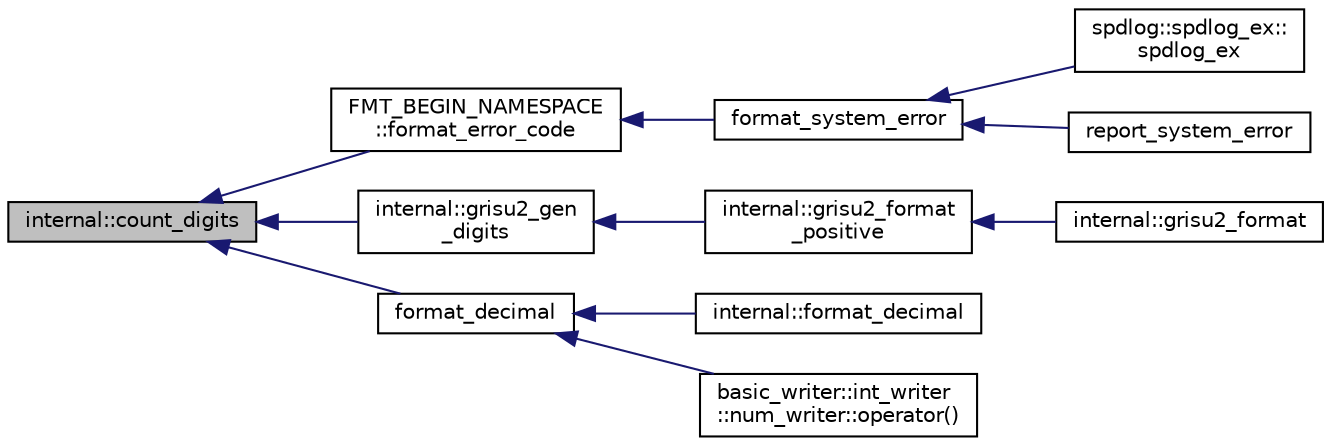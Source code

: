 digraph "internal::count_digits"
{
  edge [fontname="Helvetica",fontsize="10",labelfontname="Helvetica",labelfontsize="10"];
  node [fontname="Helvetica",fontsize="10",shape=record];
  rankdir="LR";
  Node1 [label="internal::count_digits",height=0.2,width=0.4,color="black", fillcolor="grey75", style="filled" fontcolor="black"];
  Node1 -> Node2 [dir="back",color="midnightblue",fontsize="10",style="solid",fontname="Helvetica"];
  Node2 [label="FMT_BEGIN_NAMESPACE\l::format_error_code",height=0.2,width=0.4,color="black", fillcolor="white", style="filled",URL="$namespace_f_m_t___b_e_g_i_n___n_a_m_e_s_p_a_c_e.html#ad71fe6b856abb34c3351b17daaaae709"];
  Node2 -> Node3 [dir="back",color="midnightblue",fontsize="10",style="solid",fontname="Helvetica"];
  Node3 [label="format_system_error",height=0.2,width=0.4,color="black", fillcolor="white", style="filled",URL="$format_8h.html#ac99badb700e346dd1c86629e4e3b900d"];
  Node3 -> Node4 [dir="back",color="midnightblue",fontsize="10",style="solid",fontname="Helvetica"];
  Node4 [label="spdlog::spdlog_ex::\lspdlog_ex",height=0.2,width=0.4,color="black", fillcolor="white", style="filled",URL="$classspdlog_1_1spdlog__ex.html#a0758933dd1e6c4c8e76bb8e7134f7d9b"];
  Node3 -> Node5 [dir="back",color="midnightblue",fontsize="10",style="solid",fontname="Helvetica"];
  Node5 [label="report_system_error",height=0.2,width=0.4,color="black", fillcolor="white", style="filled",URL="$format_8h.html#aa87a526a913eeaf54e8d7b16020c8174"];
  Node1 -> Node6 [dir="back",color="midnightblue",fontsize="10",style="solid",fontname="Helvetica"];
  Node6 [label="internal::grisu2_gen\l_digits",height=0.2,width=0.4,color="black", fillcolor="white", style="filled",URL="$namespaceinternal.html#a8ac72411270bd3159b8ba82cda435a52"];
  Node6 -> Node7 [dir="back",color="midnightblue",fontsize="10",style="solid",fontname="Helvetica"];
  Node7 [label="internal::grisu2_format\l_positive",height=0.2,width=0.4,color="black", fillcolor="white", style="filled",URL="$namespaceinternal.html#a9d00cd50e0601444d3f6a15cbf08ca74"];
  Node7 -> Node8 [dir="back",color="midnightblue",fontsize="10",style="solid",fontname="Helvetica"];
  Node8 [label="internal::grisu2_format",height=0.2,width=0.4,color="black", fillcolor="white", style="filled",URL="$namespaceinternal.html#a4abf462ca51ab4e37683b0ae29806958"];
  Node1 -> Node9 [dir="back",color="midnightblue",fontsize="10",style="solid",fontname="Helvetica"];
  Node9 [label="format_decimal",height=0.2,width=0.4,color="black", fillcolor="white", style="filled",URL="$format_8h.html#a51774c1aa3f0cdb583702d3e6e6cbca8"];
  Node9 -> Node10 [dir="back",color="midnightblue",fontsize="10",style="solid",fontname="Helvetica"];
  Node10 [label="internal::format_decimal",height=0.2,width=0.4,color="black", fillcolor="white", style="filled",URL="$namespaceinternal.html#aa42b858381be3c6a62b7da2bc8b72428"];
  Node9 -> Node11 [dir="back",color="midnightblue",fontsize="10",style="solid",fontname="Helvetica"];
  Node11 [label="basic_writer::int_writer\l::num_writer::operator()",height=0.2,width=0.4,color="black", fillcolor="white", style="filled",URL="$structbasic__writer_1_1int__writer_1_1num__writer.html#a08efa288669066e815898db40002e2cc"];
}
